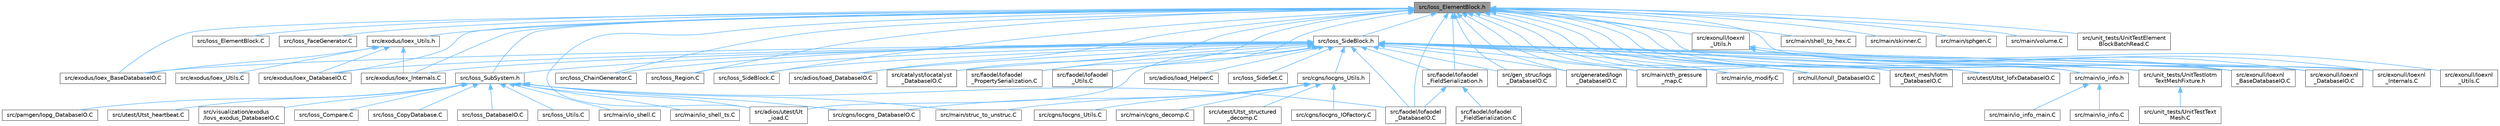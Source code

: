 digraph "src/Ioss_ElementBlock.h"
{
 // INTERACTIVE_SVG=YES
 // LATEX_PDF_SIZE
  bgcolor="transparent";
  edge [fontname=Helvetica,fontsize=10,labelfontname=Helvetica,labelfontsize=10];
  node [fontname=Helvetica,fontsize=10,shape=box,height=0.2,width=0.4];
  Node1 [id="Node000001",label="src/Ioss_ElementBlock.h",height=0.2,width=0.4,color="gray40", fillcolor="grey60", style="filled", fontcolor="black",tooltip=" "];
  Node1 -> Node2 [id="edge1_Node000001_Node000002",dir="back",color="steelblue1",style="solid",tooltip=" "];
  Node2 [id="Node000002",label="src/Ioss_ChainGenerator.C",height=0.2,width=0.4,color="grey40", fillcolor="white", style="filled",URL="$Ioss__ChainGenerator_8C.html",tooltip=" "];
  Node1 -> Node3 [id="edge2_Node000001_Node000003",dir="back",color="steelblue1",style="solid",tooltip=" "];
  Node3 [id="Node000003",label="src/Ioss_ElementBlock.C",height=0.2,width=0.4,color="grey40", fillcolor="white", style="filled",URL="$Ioss__ElementBlock_8C.html",tooltip=" "];
  Node1 -> Node4 [id="edge3_Node000001_Node000004",dir="back",color="steelblue1",style="solid",tooltip=" "];
  Node4 [id="Node000004",label="src/Ioss_FaceGenerator.C",height=0.2,width=0.4,color="grey40", fillcolor="white", style="filled",URL="$Ioss__FaceGenerator_8C.html",tooltip=" "];
  Node1 -> Node5 [id="edge4_Node000001_Node000005",dir="back",color="steelblue1",style="solid",tooltip=" "];
  Node5 [id="Node000005",label="src/Ioss_Region.C",height=0.2,width=0.4,color="grey40", fillcolor="white", style="filled",URL="$Ioss__Region_8C.html",tooltip=" "];
  Node1 -> Node6 [id="edge5_Node000001_Node000006",dir="back",color="steelblue1",style="solid",tooltip=" "];
  Node6 [id="Node000006",label="src/Ioss_SideBlock.C",height=0.2,width=0.4,color="grey40", fillcolor="white", style="filled",URL="$Ioss__SideBlock_8C.html",tooltip=" "];
  Node1 -> Node7 [id="edge6_Node000001_Node000007",dir="back",color="steelblue1",style="solid",tooltip=" "];
  Node7 [id="Node000007",label="src/Ioss_SideBlock.h",height=0.2,width=0.4,color="grey40", fillcolor="white", style="filled",URL="$Ioss__SideBlock_8h.html",tooltip=" "];
  Node7 -> Node2 [id="edge7_Node000007_Node000002",dir="back",color="steelblue1",style="solid",tooltip=" "];
  Node7 -> Node5 [id="edge8_Node000007_Node000005",dir="back",color="steelblue1",style="solid",tooltip=" "];
  Node7 -> Node6 [id="edge9_Node000007_Node000006",dir="back",color="steelblue1",style="solid",tooltip=" "];
  Node7 -> Node8 [id="edge10_Node000007_Node000008",dir="back",color="steelblue1",style="solid",tooltip=" "];
  Node8 [id="Node000008",label="src/Ioss_SideSet.C",height=0.2,width=0.4,color="grey40", fillcolor="white", style="filled",URL="$Ioss__SideSet_8C.html",tooltip=" "];
  Node7 -> Node9 [id="edge11_Node000007_Node000009",dir="back",color="steelblue1",style="solid",tooltip=" "];
  Node9 [id="Node000009",label="src/Ioss_SubSystem.h",height=0.2,width=0.4,color="grey40", fillcolor="white", style="filled",URL="$Ioss__SubSystem_8h.html",tooltip=" "];
  Node9 -> Node10 [id="edge12_Node000009_Node000010",dir="back",color="steelblue1",style="solid",tooltip=" "];
  Node10 [id="Node000010",label="src/Ioss_Compare.C",height=0.2,width=0.4,color="grey40", fillcolor="white", style="filled",URL="$Ioss__Compare_8C.html",tooltip=" "];
  Node9 -> Node11 [id="edge13_Node000009_Node000011",dir="back",color="steelblue1",style="solid",tooltip=" "];
  Node11 [id="Node000011",label="src/Ioss_CopyDatabase.C",height=0.2,width=0.4,color="grey40", fillcolor="white", style="filled",URL="$Ioss__CopyDatabase_8C.html",tooltip=" "];
  Node9 -> Node12 [id="edge14_Node000009_Node000012",dir="back",color="steelblue1",style="solid",tooltip=" "];
  Node12 [id="Node000012",label="src/Ioss_DatabaseIO.C",height=0.2,width=0.4,color="grey40", fillcolor="white", style="filled",URL="$Ioss__DatabaseIO_8C.html",tooltip=" "];
  Node9 -> Node13 [id="edge15_Node000009_Node000013",dir="back",color="steelblue1",style="solid",tooltip=" "];
  Node13 [id="Node000013",label="src/Ioss_Utils.C",height=0.2,width=0.4,color="grey40", fillcolor="white", style="filled",URL="$Ioss__Utils_8C.html",tooltip=" "];
  Node9 -> Node14 [id="edge16_Node000009_Node000014",dir="back",color="steelblue1",style="solid",tooltip=" "];
  Node14 [id="Node000014",label="src/adios/utest/Ut\l_ioad.C",height=0.2,width=0.4,color="grey40", fillcolor="white", style="filled",URL="$Ut__ioad_8C.html",tooltip=" "];
  Node9 -> Node15 [id="edge17_Node000009_Node000015",dir="back",color="steelblue1",style="solid",tooltip=" "];
  Node15 [id="Node000015",label="src/cgns/Iocgns_DatabaseIO.C",height=0.2,width=0.4,color="grey40", fillcolor="white", style="filled",URL="$Iocgns__DatabaseIO_8C.html",tooltip=" "];
  Node9 -> Node16 [id="edge18_Node000009_Node000016",dir="back",color="steelblue1",style="solid",tooltip=" "];
  Node16 [id="Node000016",label="src/faodel/Iofaodel\l_DatabaseIO.C",height=0.2,width=0.4,color="grey40", fillcolor="white", style="filled",URL="$Iofaodel__DatabaseIO_8C.html",tooltip=" "];
  Node9 -> Node17 [id="edge19_Node000009_Node000017",dir="back",color="steelblue1",style="solid",tooltip=" "];
  Node17 [id="Node000017",label="src/main/io_shell.C",height=0.2,width=0.4,color="grey40", fillcolor="white", style="filled",URL="$io__shell_8C.html",tooltip=" "];
  Node9 -> Node18 [id="edge20_Node000009_Node000018",dir="back",color="steelblue1",style="solid",tooltip=" "];
  Node18 [id="Node000018",label="src/main/io_shell_ts.C",height=0.2,width=0.4,color="grey40", fillcolor="white", style="filled",URL="$io__shell__ts_8C.html",tooltip=" "];
  Node9 -> Node19 [id="edge21_Node000009_Node000019",dir="back",color="steelblue1",style="solid",tooltip=" "];
  Node19 [id="Node000019",label="src/main/struc_to_unstruc.C",height=0.2,width=0.4,color="grey40", fillcolor="white", style="filled",URL="$struc__to__unstruc_8C.html",tooltip=" "];
  Node9 -> Node20 [id="edge22_Node000009_Node000020",dir="back",color="steelblue1",style="solid",tooltip=" "];
  Node20 [id="Node000020",label="src/pamgen/Iopg_DatabaseIO.C",height=0.2,width=0.4,color="grey40", fillcolor="white", style="filled",URL="$Iopg__DatabaseIO_8C.html",tooltip=" "];
  Node9 -> Node21 [id="edge23_Node000009_Node000021",dir="back",color="steelblue1",style="solid",tooltip=" "];
  Node21 [id="Node000021",label="src/utest/Utst_heartbeat.C",height=0.2,width=0.4,color="grey40", fillcolor="white", style="filled",URL="$Utst__heartbeat_8C.html",tooltip=" "];
  Node9 -> Node22 [id="edge24_Node000009_Node000022",dir="back",color="steelblue1",style="solid",tooltip=" "];
  Node22 [id="Node000022",label="src/visualization/exodus\l/Iovs_exodus_DatabaseIO.C",height=0.2,width=0.4,color="grey40", fillcolor="white", style="filled",URL="$Iovs__exodus__DatabaseIO_8C.html",tooltip=" "];
  Node7 -> Node23 [id="edge25_Node000007_Node000023",dir="back",color="steelblue1",style="solid",tooltip=" "];
  Node23 [id="Node000023",label="src/adios/Ioad_DatabaseIO.C",height=0.2,width=0.4,color="grey40", fillcolor="white", style="filled",URL="$Ioad__DatabaseIO_8C.html",tooltip=" "];
  Node7 -> Node24 [id="edge26_Node000007_Node000024",dir="back",color="steelblue1",style="solid",tooltip=" "];
  Node24 [id="Node000024",label="src/adios/Ioad_Helper.C",height=0.2,width=0.4,color="grey40", fillcolor="white", style="filled",URL="$Ioad__Helper_8C.html",tooltip=" "];
  Node7 -> Node14 [id="edge27_Node000007_Node000014",dir="back",color="steelblue1",style="solid",tooltip=" "];
  Node7 -> Node25 [id="edge28_Node000007_Node000025",dir="back",color="steelblue1",style="solid",tooltip=" "];
  Node25 [id="Node000025",label="src/catalyst/Iocatalyst\l_DatabaseIO.C",height=0.2,width=0.4,color="grey40", fillcolor="white", style="filled",URL="$Iocatalyst__DatabaseIO_8C.html",tooltip=" "];
  Node7 -> Node26 [id="edge29_Node000007_Node000026",dir="back",color="steelblue1",style="solid",tooltip=" "];
  Node26 [id="Node000026",label="src/cgns/Iocgns_Utils.h",height=0.2,width=0.4,color="grey40", fillcolor="white", style="filled",URL="$Iocgns__Utils_8h.html",tooltip=" "];
  Node26 -> Node15 [id="edge30_Node000026_Node000015",dir="back",color="steelblue1",style="solid",tooltip=" "];
  Node26 -> Node27 [id="edge31_Node000026_Node000027",dir="back",color="steelblue1",style="solid",tooltip=" "];
  Node27 [id="Node000027",label="src/cgns/Iocgns_IOFactory.C",height=0.2,width=0.4,color="grey40", fillcolor="white", style="filled",URL="$Iocgns__IOFactory_8C.html",tooltip=" "];
  Node26 -> Node28 [id="edge32_Node000026_Node000028",dir="back",color="steelblue1",style="solid",tooltip=" "];
  Node28 [id="Node000028",label="src/cgns/Iocgns_Utils.C",height=0.2,width=0.4,color="grey40", fillcolor="white", style="filled",URL="$Iocgns__Utils_8C.html",tooltip=" "];
  Node26 -> Node29 [id="edge33_Node000026_Node000029",dir="back",color="steelblue1",style="solid",tooltip=" "];
  Node29 [id="Node000029",label="src/main/cgns_decomp.C",height=0.2,width=0.4,color="grey40", fillcolor="white", style="filled",URL="$cgns__decomp_8C.html",tooltip=" "];
  Node26 -> Node19 [id="edge34_Node000026_Node000019",dir="back",color="steelblue1",style="solid",tooltip=" "];
  Node26 -> Node30 [id="edge35_Node000026_Node000030",dir="back",color="steelblue1",style="solid",tooltip=" "];
  Node30 [id="Node000030",label="src/utest/Utst_structured\l_decomp.C",height=0.2,width=0.4,color="grey40", fillcolor="white", style="filled",URL="$Utst__structured__decomp_8C.html",tooltip=" "];
  Node7 -> Node31 [id="edge36_Node000007_Node000031",dir="back",color="steelblue1",style="solid",tooltip=" "];
  Node31 [id="Node000031",label="src/exodus/Ioex_BaseDatabaseIO.C",height=0.2,width=0.4,color="grey40", fillcolor="white", style="filled",URL="$Ioex__BaseDatabaseIO_8C.html",tooltip=" "];
  Node7 -> Node32 [id="edge37_Node000007_Node000032",dir="back",color="steelblue1",style="solid",tooltip=" "];
  Node32 [id="Node000032",label="src/exodus/Ioex_DatabaseIO.C",height=0.2,width=0.4,color="grey40", fillcolor="white", style="filled",URL="$Ioex__DatabaseIO_8C.html",tooltip=" "];
  Node7 -> Node33 [id="edge38_Node000007_Node000033",dir="back",color="steelblue1",style="solid",tooltip=" "];
  Node33 [id="Node000033",label="src/exodus/Ioex_Internals.C",height=0.2,width=0.4,color="grey40", fillcolor="white", style="filled",URL="$Ioex__Internals_8C.html",tooltip=" "];
  Node7 -> Node34 [id="edge39_Node000007_Node000034",dir="back",color="steelblue1",style="solid",tooltip=" "];
  Node34 [id="Node000034",label="src/exonull/Ioexnl\l_BaseDatabaseIO.C",height=0.2,width=0.4,color="grey40", fillcolor="white", style="filled",URL="$Ioexnl__BaseDatabaseIO_8C.html",tooltip=" "];
  Node7 -> Node35 [id="edge40_Node000007_Node000035",dir="back",color="steelblue1",style="solid",tooltip=" "];
  Node35 [id="Node000035",label="src/exonull/Ioexnl\l_DatabaseIO.C",height=0.2,width=0.4,color="grey40", fillcolor="white", style="filled",URL="$Ioexnl__DatabaseIO_8C.html",tooltip=" "];
  Node7 -> Node36 [id="edge41_Node000007_Node000036",dir="back",color="steelblue1",style="solid",tooltip=" "];
  Node36 [id="Node000036",label="src/exonull/Ioexnl\l_Internals.C",height=0.2,width=0.4,color="grey40", fillcolor="white", style="filled",URL="$Ioexnl__Internals_8C.html",tooltip=" "];
  Node7 -> Node16 [id="edge42_Node000007_Node000016",dir="back",color="steelblue1",style="solid",tooltip=" "];
  Node7 -> Node37 [id="edge43_Node000007_Node000037",dir="back",color="steelblue1",style="solid",tooltip=" "];
  Node37 [id="Node000037",label="src/faodel/Iofaodel\l_FieldSerialization.h",height=0.2,width=0.4,color="grey40", fillcolor="white", style="filled",URL="$Iofaodel__FieldSerialization_8h.html",tooltip=" "];
  Node37 -> Node16 [id="edge44_Node000037_Node000016",dir="back",color="steelblue1",style="solid",tooltip=" "];
  Node37 -> Node38 [id="edge45_Node000037_Node000038",dir="back",color="steelblue1",style="solid",tooltip=" "];
  Node38 [id="Node000038",label="src/faodel/Iofaodel\l_FieldSerialization.C",height=0.2,width=0.4,color="grey40", fillcolor="white", style="filled",URL="$Iofaodel__FieldSerialization_8C.html",tooltip=" "];
  Node7 -> Node39 [id="edge46_Node000007_Node000039",dir="back",color="steelblue1",style="solid",tooltip=" "];
  Node39 [id="Node000039",label="src/faodel/Iofaodel\l_PropertySerialization.C",height=0.2,width=0.4,color="grey40", fillcolor="white", style="filled",URL="$Iofaodel__PropertySerialization_8C.html",tooltip=" "];
  Node7 -> Node40 [id="edge47_Node000007_Node000040",dir="back",color="steelblue1",style="solid",tooltip=" "];
  Node40 [id="Node000040",label="src/faodel/Iofaodel\l_Utils.C",height=0.2,width=0.4,color="grey40", fillcolor="white", style="filled",URL="$Iofaodel__Utils_8C.html",tooltip=" "];
  Node7 -> Node41 [id="edge48_Node000007_Node000041",dir="back",color="steelblue1",style="solid",tooltip=" "];
  Node41 [id="Node000041",label="src/gen_struc/Iogs\l_DatabaseIO.C",height=0.2,width=0.4,color="grey40", fillcolor="white", style="filled",URL="$Iogs__DatabaseIO_8C.html",tooltip=" "];
  Node7 -> Node42 [id="edge49_Node000007_Node000042",dir="back",color="steelblue1",style="solid",tooltip=" "];
  Node42 [id="Node000042",label="src/generated/Iogn\l_DatabaseIO.C",height=0.2,width=0.4,color="grey40", fillcolor="white", style="filled",URL="$Iogn__DatabaseIO_8C.html",tooltip=" "];
  Node7 -> Node43 [id="edge50_Node000007_Node000043",dir="back",color="steelblue1",style="solid",tooltip=" "];
  Node43 [id="Node000043",label="src/main/cth_pressure\l_map.C",height=0.2,width=0.4,color="grey40", fillcolor="white", style="filled",URL="$cth__pressure__map_8C.html",tooltip=" "];
  Node7 -> Node44 [id="edge51_Node000007_Node000044",dir="back",color="steelblue1",style="solid",tooltip=" "];
  Node44 [id="Node000044",label="src/main/io_info.h",height=0.2,width=0.4,color="grey40", fillcolor="white", style="filled",URL="$io__info_8h.html",tooltip=" "];
  Node44 -> Node45 [id="edge52_Node000044_Node000045",dir="back",color="steelblue1",style="solid",tooltip=" "];
  Node45 [id="Node000045",label="src/main/io_info.C",height=0.2,width=0.4,color="grey40", fillcolor="white", style="filled",URL="$io__info_8C.html",tooltip=" "];
  Node44 -> Node46 [id="edge53_Node000044_Node000046",dir="back",color="steelblue1",style="solid",tooltip=" "];
  Node46 [id="Node000046",label="src/main/io_info_main.C",height=0.2,width=0.4,color="grey40", fillcolor="white", style="filled",URL="$io__info__main_8C.html",tooltip=" "];
  Node7 -> Node47 [id="edge54_Node000007_Node000047",dir="back",color="steelblue1",style="solid",tooltip=" "];
  Node47 [id="Node000047",label="src/main/io_modify.C",height=0.2,width=0.4,color="grey40", fillcolor="white", style="filled",URL="$io__modify_8C.html",tooltip=" "];
  Node7 -> Node48 [id="edge55_Node000007_Node000048",dir="back",color="steelblue1",style="solid",tooltip=" "];
  Node48 [id="Node000048",label="src/null/Ionull_DatabaseIO.C",height=0.2,width=0.4,color="grey40", fillcolor="white", style="filled",URL="$Ionull__DatabaseIO_8C.html",tooltip=" "];
  Node7 -> Node49 [id="edge56_Node000007_Node000049",dir="back",color="steelblue1",style="solid",tooltip=" "];
  Node49 [id="Node000049",label="src/text_mesh/Iotm\l_DatabaseIO.C",height=0.2,width=0.4,color="grey40", fillcolor="white", style="filled",URL="$Iotm__DatabaseIO_8C.html",tooltip=" "];
  Node7 -> Node50 [id="edge57_Node000007_Node000050",dir="back",color="steelblue1",style="solid",tooltip=" "];
  Node50 [id="Node000050",label="src/unit_tests/UnitTestIotm\lTextMeshFixture.h",height=0.2,width=0.4,color="grey40", fillcolor="white", style="filled",URL="$UnitTestIotmTextMeshFixture_8h.html",tooltip=" "];
  Node50 -> Node51 [id="edge58_Node000050_Node000051",dir="back",color="steelblue1",style="solid",tooltip=" "];
  Node51 [id="Node000051",label="src/unit_tests/UnitTestText\lMesh.C",height=0.2,width=0.4,color="grey40", fillcolor="white", style="filled",URL="$UnitTestTextMesh_8C.html",tooltip=" "];
  Node7 -> Node52 [id="edge59_Node000007_Node000052",dir="back",color="steelblue1",style="solid",tooltip=" "];
  Node52 [id="Node000052",label="src/utest/Utst_IofxDatabaseIO.C",height=0.2,width=0.4,color="grey40", fillcolor="white", style="filled",URL="$Utst__IofxDatabaseIO_8C.html",tooltip=" "];
  Node1 -> Node9 [id="edge60_Node000001_Node000009",dir="back",color="steelblue1",style="solid",tooltip=" "];
  Node1 -> Node23 [id="edge61_Node000001_Node000023",dir="back",color="steelblue1",style="solid",tooltip=" "];
  Node1 -> Node14 [id="edge62_Node000001_Node000014",dir="back",color="steelblue1",style="solid",tooltip=" "];
  Node1 -> Node25 [id="edge63_Node000001_Node000025",dir="back",color="steelblue1",style="solid",tooltip=" "];
  Node1 -> Node31 [id="edge64_Node000001_Node000031",dir="back",color="steelblue1",style="solid",tooltip=" "];
  Node1 -> Node32 [id="edge65_Node000001_Node000032",dir="back",color="steelblue1",style="solid",tooltip=" "];
  Node1 -> Node33 [id="edge66_Node000001_Node000033",dir="back",color="steelblue1",style="solid",tooltip=" "];
  Node1 -> Node53 [id="edge67_Node000001_Node000053",dir="back",color="steelblue1",style="solid",tooltip=" "];
  Node53 [id="Node000053",label="src/exodus/Ioex_Utils.h",height=0.2,width=0.4,color="grey40", fillcolor="white", style="filled",URL="$Ioex__Utils_8h.html",tooltip=" "];
  Node53 -> Node31 [id="edge68_Node000053_Node000031",dir="back",color="steelblue1",style="solid",tooltip=" "];
  Node53 -> Node32 [id="edge69_Node000053_Node000032",dir="back",color="steelblue1",style="solid",tooltip=" "];
  Node53 -> Node33 [id="edge70_Node000053_Node000033",dir="back",color="steelblue1",style="solid",tooltip=" "];
  Node53 -> Node54 [id="edge71_Node000053_Node000054",dir="back",color="steelblue1",style="solid",tooltip=" "];
  Node54 [id="Node000054",label="src/exodus/Ioex_Utils.C",height=0.2,width=0.4,color="grey40", fillcolor="white", style="filled",URL="$Ioex__Utils_8C.html",tooltip=" "];
  Node1 -> Node34 [id="edge72_Node000001_Node000034",dir="back",color="steelblue1",style="solid",tooltip=" "];
  Node1 -> Node35 [id="edge73_Node000001_Node000035",dir="back",color="steelblue1",style="solid",tooltip=" "];
  Node1 -> Node36 [id="edge74_Node000001_Node000036",dir="back",color="steelblue1",style="solid",tooltip=" "];
  Node1 -> Node55 [id="edge75_Node000001_Node000055",dir="back",color="steelblue1",style="solid",tooltip=" "];
  Node55 [id="Node000055",label="src/exonull/Ioexnl\l_Utils.h",height=0.2,width=0.4,color="grey40", fillcolor="white", style="filled",URL="$Ioexnl__Utils_8h.html",tooltip=" "];
  Node55 -> Node34 [id="edge76_Node000055_Node000034",dir="back",color="steelblue1",style="solid",tooltip=" "];
  Node55 -> Node35 [id="edge77_Node000055_Node000035",dir="back",color="steelblue1",style="solid",tooltip=" "];
  Node55 -> Node36 [id="edge78_Node000055_Node000036",dir="back",color="steelblue1",style="solid",tooltip=" "];
  Node55 -> Node56 [id="edge79_Node000055_Node000056",dir="back",color="steelblue1",style="solid",tooltip=" "];
  Node56 [id="Node000056",label="src/exonull/Ioexnl\l_Utils.C",height=0.2,width=0.4,color="grey40", fillcolor="white", style="filled",URL="$Ioexnl__Utils_8C.html",tooltip=" "];
  Node1 -> Node16 [id="edge80_Node000001_Node000016",dir="back",color="steelblue1",style="solid",tooltip=" "];
  Node1 -> Node37 [id="edge81_Node000001_Node000037",dir="back",color="steelblue1",style="solid",tooltip=" "];
  Node1 -> Node39 [id="edge82_Node000001_Node000039",dir="back",color="steelblue1",style="solid",tooltip=" "];
  Node1 -> Node40 [id="edge83_Node000001_Node000040",dir="back",color="steelblue1",style="solid",tooltip=" "];
  Node1 -> Node41 [id="edge84_Node000001_Node000041",dir="back",color="steelblue1",style="solid",tooltip=" "];
  Node1 -> Node42 [id="edge85_Node000001_Node000042",dir="back",color="steelblue1",style="solid",tooltip=" "];
  Node1 -> Node43 [id="edge86_Node000001_Node000043",dir="back",color="steelblue1",style="solid",tooltip=" "];
  Node1 -> Node44 [id="edge87_Node000001_Node000044",dir="back",color="steelblue1",style="solid",tooltip=" "];
  Node1 -> Node47 [id="edge88_Node000001_Node000047",dir="back",color="steelblue1",style="solid",tooltip=" "];
  Node1 -> Node57 [id="edge89_Node000001_Node000057",dir="back",color="steelblue1",style="solid",tooltip=" "];
  Node57 [id="Node000057",label="src/main/shell_to_hex.C",height=0.2,width=0.4,color="grey40", fillcolor="white", style="filled",URL="$shell__to__hex_8C.html",tooltip=" "];
  Node1 -> Node58 [id="edge90_Node000001_Node000058",dir="back",color="steelblue1",style="solid",tooltip=" "];
  Node58 [id="Node000058",label="src/main/skinner.C",height=0.2,width=0.4,color="grey40", fillcolor="white", style="filled",URL="$skinner_8C.html",tooltip=" "];
  Node1 -> Node59 [id="edge91_Node000001_Node000059",dir="back",color="steelblue1",style="solid",tooltip=" "];
  Node59 [id="Node000059",label="src/main/sphgen.C",height=0.2,width=0.4,color="grey40", fillcolor="white", style="filled",URL="$sphgen_8C.html",tooltip=" "];
  Node1 -> Node60 [id="edge92_Node000001_Node000060",dir="back",color="steelblue1",style="solid",tooltip=" "];
  Node60 [id="Node000060",label="src/main/volume.C",height=0.2,width=0.4,color="grey40", fillcolor="white", style="filled",URL="$volume_8C.html",tooltip=" "];
  Node1 -> Node48 [id="edge93_Node000001_Node000048",dir="back",color="steelblue1",style="solid",tooltip=" "];
  Node1 -> Node49 [id="edge94_Node000001_Node000049",dir="back",color="steelblue1",style="solid",tooltip=" "];
  Node1 -> Node61 [id="edge95_Node000001_Node000061",dir="back",color="steelblue1",style="solid",tooltip=" "];
  Node61 [id="Node000061",label="src/unit_tests/UnitTestElement\lBlockBatchRead.C",height=0.2,width=0.4,color="grey40", fillcolor="white", style="filled",URL="$UnitTestElementBlockBatchRead_8C.html",tooltip=" "];
  Node1 -> Node50 [id="edge96_Node000001_Node000050",dir="back",color="steelblue1",style="solid",tooltip=" "];
  Node1 -> Node52 [id="edge97_Node000001_Node000052",dir="back",color="steelblue1",style="solid",tooltip=" "];
}
